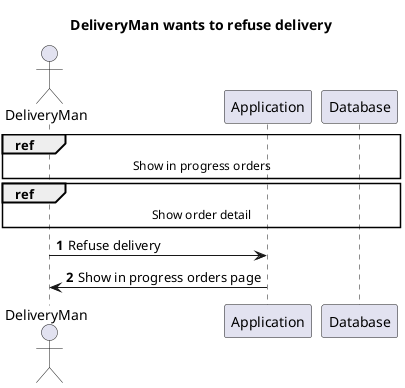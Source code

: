 @startuml
autonumber
title       DeliveryMan wants to refuse delivery
actor       DeliveryMan
participant Application

ref over DeliveryMan, Application, Database: Show in progress orders
ref over DeliveryMan, Application, Database: Show order detail
DeliveryMan -> Application: Refuse delivery
Application -> DeliveryMan: Show in progress orders page

@enduml
